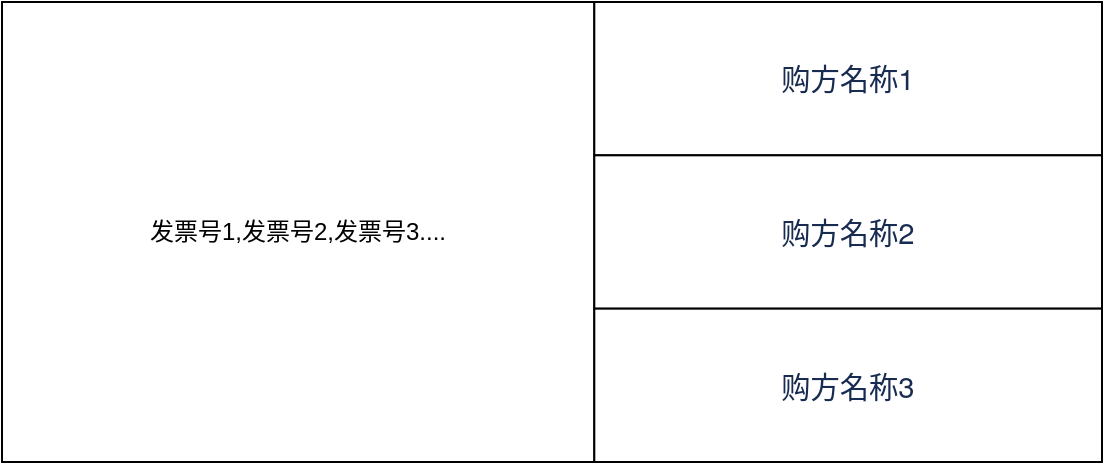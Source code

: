 <mxfile version="14.9.3" type="github">
  <diagram id="ZP0Ch_xfNx0TdyuiFrSd" name="Page-1">
    <mxGraphModel dx="1422" dy="762" grid="1" gridSize="10" guides="1" tooltips="1" connect="1" arrows="1" fold="1" page="1" pageScale="1" pageWidth="827" pageHeight="1169" math="0" shadow="0">
      <root>
        <mxCell id="0" />
        <mxCell id="1" parent="0" />
        <mxCell id="MJDMsPKnnAIii4zc75l2-5" value="" style="group" vertex="1" connectable="0" parent="1">
          <mxGeometry x="100" y="160" width="550" height="230" as="geometry" />
        </mxCell>
        <mxCell id="MJDMsPKnnAIii4zc75l2-1" value="发票号1,发票号2,发票号3...." style="rounded=0;whiteSpace=wrap;html=1;" vertex="1" parent="MJDMsPKnnAIii4zc75l2-5">
          <mxGeometry width="296.154" height="230" as="geometry" />
        </mxCell>
        <mxCell id="MJDMsPKnnAIii4zc75l2-2" value="&lt;span style=&quot;color: rgb(24 , 43 , 80) ; font-family: &amp;#34;microsoft yahei&amp;#34; , &amp;#34;helvetica neue&amp;#34; , &amp;#34;pingfang sc&amp;#34; , sans-serif ; font-size: 14.63px ; text-align: left ; background-color: rgb(255 , 255 , 255)&quot;&gt;购方名称1&lt;/span&gt;" style="rounded=0;whiteSpace=wrap;html=1;" vertex="1" parent="MJDMsPKnnAIii4zc75l2-5">
          <mxGeometry x="296.154" width="253.846" height="76.667" as="geometry" />
        </mxCell>
        <mxCell id="MJDMsPKnnAIii4zc75l2-3" value="&lt;span style=&quot;color: rgb(24 , 43 , 80) ; font-family: &amp;#34;microsoft yahei&amp;#34; , &amp;#34;helvetica neue&amp;#34; , &amp;#34;pingfang sc&amp;#34; , sans-serif ; font-size: 14.63px ; text-align: left ; background-color: rgb(255 , 255 , 255)&quot;&gt;购方名称2&lt;/span&gt;" style="rounded=0;whiteSpace=wrap;html=1;" vertex="1" parent="MJDMsPKnnAIii4zc75l2-5">
          <mxGeometry x="296.154" y="76.667" width="253.846" height="76.667" as="geometry" />
        </mxCell>
        <mxCell id="MJDMsPKnnAIii4zc75l2-4" value="&lt;span style=&quot;color: rgb(24 , 43 , 80) ; font-family: &amp;#34;microsoft yahei&amp;#34; , &amp;#34;helvetica neue&amp;#34; , &amp;#34;pingfang sc&amp;#34; , sans-serif ; font-size: 14.63px ; text-align: left ; background-color: rgb(255 , 255 , 255)&quot;&gt;购方名称3&lt;/span&gt;" style="rounded=0;whiteSpace=wrap;html=1;" vertex="1" parent="MJDMsPKnnAIii4zc75l2-5">
          <mxGeometry x="296.154" y="153.333" width="253.846" height="76.667" as="geometry" />
        </mxCell>
      </root>
    </mxGraphModel>
  </diagram>
</mxfile>
